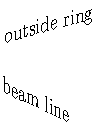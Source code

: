 import three; import math;
unitsize(1cm);
currentprojection = orthographic((-0.5, 0.5, 1), (0, 1, 0));
currentprojection = perspective(3*(-7, 4.5, 9), up=Y);

// some def
triple O = (0, 0, 0);
real s2 = sqrt(2) / 2;
real fa = 0.8;

// axes
draw((-5, 0, 0)--(5, 0, 0), EndArrow3);
draw((0, -1, 0)--(0, 3, 0), EndArrow3);
draw((0, 0, -10)--(0, 0, 10), EndArrow3);

label("$x$", (5.5, 0, 0));
label("$y$", (0, 3.5, 0));
label("$z$", (0, 0, 10.5));

label(project(Label("outside ring"), X, Y, (2.5, 0.3, 0)));
label(project(Label("beam line"), Z, Y, (0.5, 0, +2.)));

// momentum 2
triple P1 = (-0.5, -1.0, -7);
draw(O--P1, linewidth(2bp), EndArrow3(10bp));
label("$p_2$", P1/2, S);
label("$\vartheta_2$", P1/2 + (-0.1, 0, -0.6), N);
fa = 0.7;
draw(arc(O, fa*P1, (0, 0, -fa * length(P1))), BeginArrow3);
draw((-1.5, 0., P1.z)--(1.5, 0., P1.z), dotted);
draw((0, -0.8, P1.z)--(0, 1, P1.z), dotted);
draw((0, 0, P1.z)--P1, dotted);
fa = 0.5;
triple temp1 = (fa * P1.x, fa * P1.y, P1.z);
draw(arc((0, 0, P1.z), temp1, (-length(temp1), 0, P1.z)), BeginArrow3);
label("$\varphi_2$", temp1 - (0.2, 0, 0), W);

// momentum 1
triple P2 = (-1, -1, 7);
draw(O--P2, linewidth(2bp), EndArrow3(10bp));
label("$p_1$", P2/2, SW);
label("$\vartheta_1$", P2/2, NE);
fa = 0.6;
draw(arc(O, fa*P2, (0, 0, fa * length(P2))), BeginArrow3);
draw((-1.5, 0., P2.z)--(1.5, 0., P2.z), dotted);
draw((0, -1., P2.z)--(0, 1, P2.z), dotted);
draw((0, 0, P2.z)--P2, dotted);
fa = 0.4;
triple temp2 = (fa * P2.x, fa * P2.y, P2.z);
draw(arc((0, 0, P2.z), temp2, (length(temp2), 0, P2.z), direction=CW), BeginArrow3);
label("$\varphi_1$", temp2 + (-0.1, +0.2, 0.), SW);
